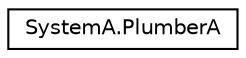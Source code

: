 digraph "Graphical Class Hierarchy"
{
  edge [fontname="Helvetica",fontsize="10",labelfontname="Helvetica",labelfontsize="10"];
  node [fontname="Helvetica",fontsize="10",shape=record];
  rankdir="LR";
  Node1 [label="SystemA.PlumberA",height=0.2,width=0.4,color="black", fillcolor="white", style="filled",URL="$class_system_a_1_1_plumber_a.html"];
}
